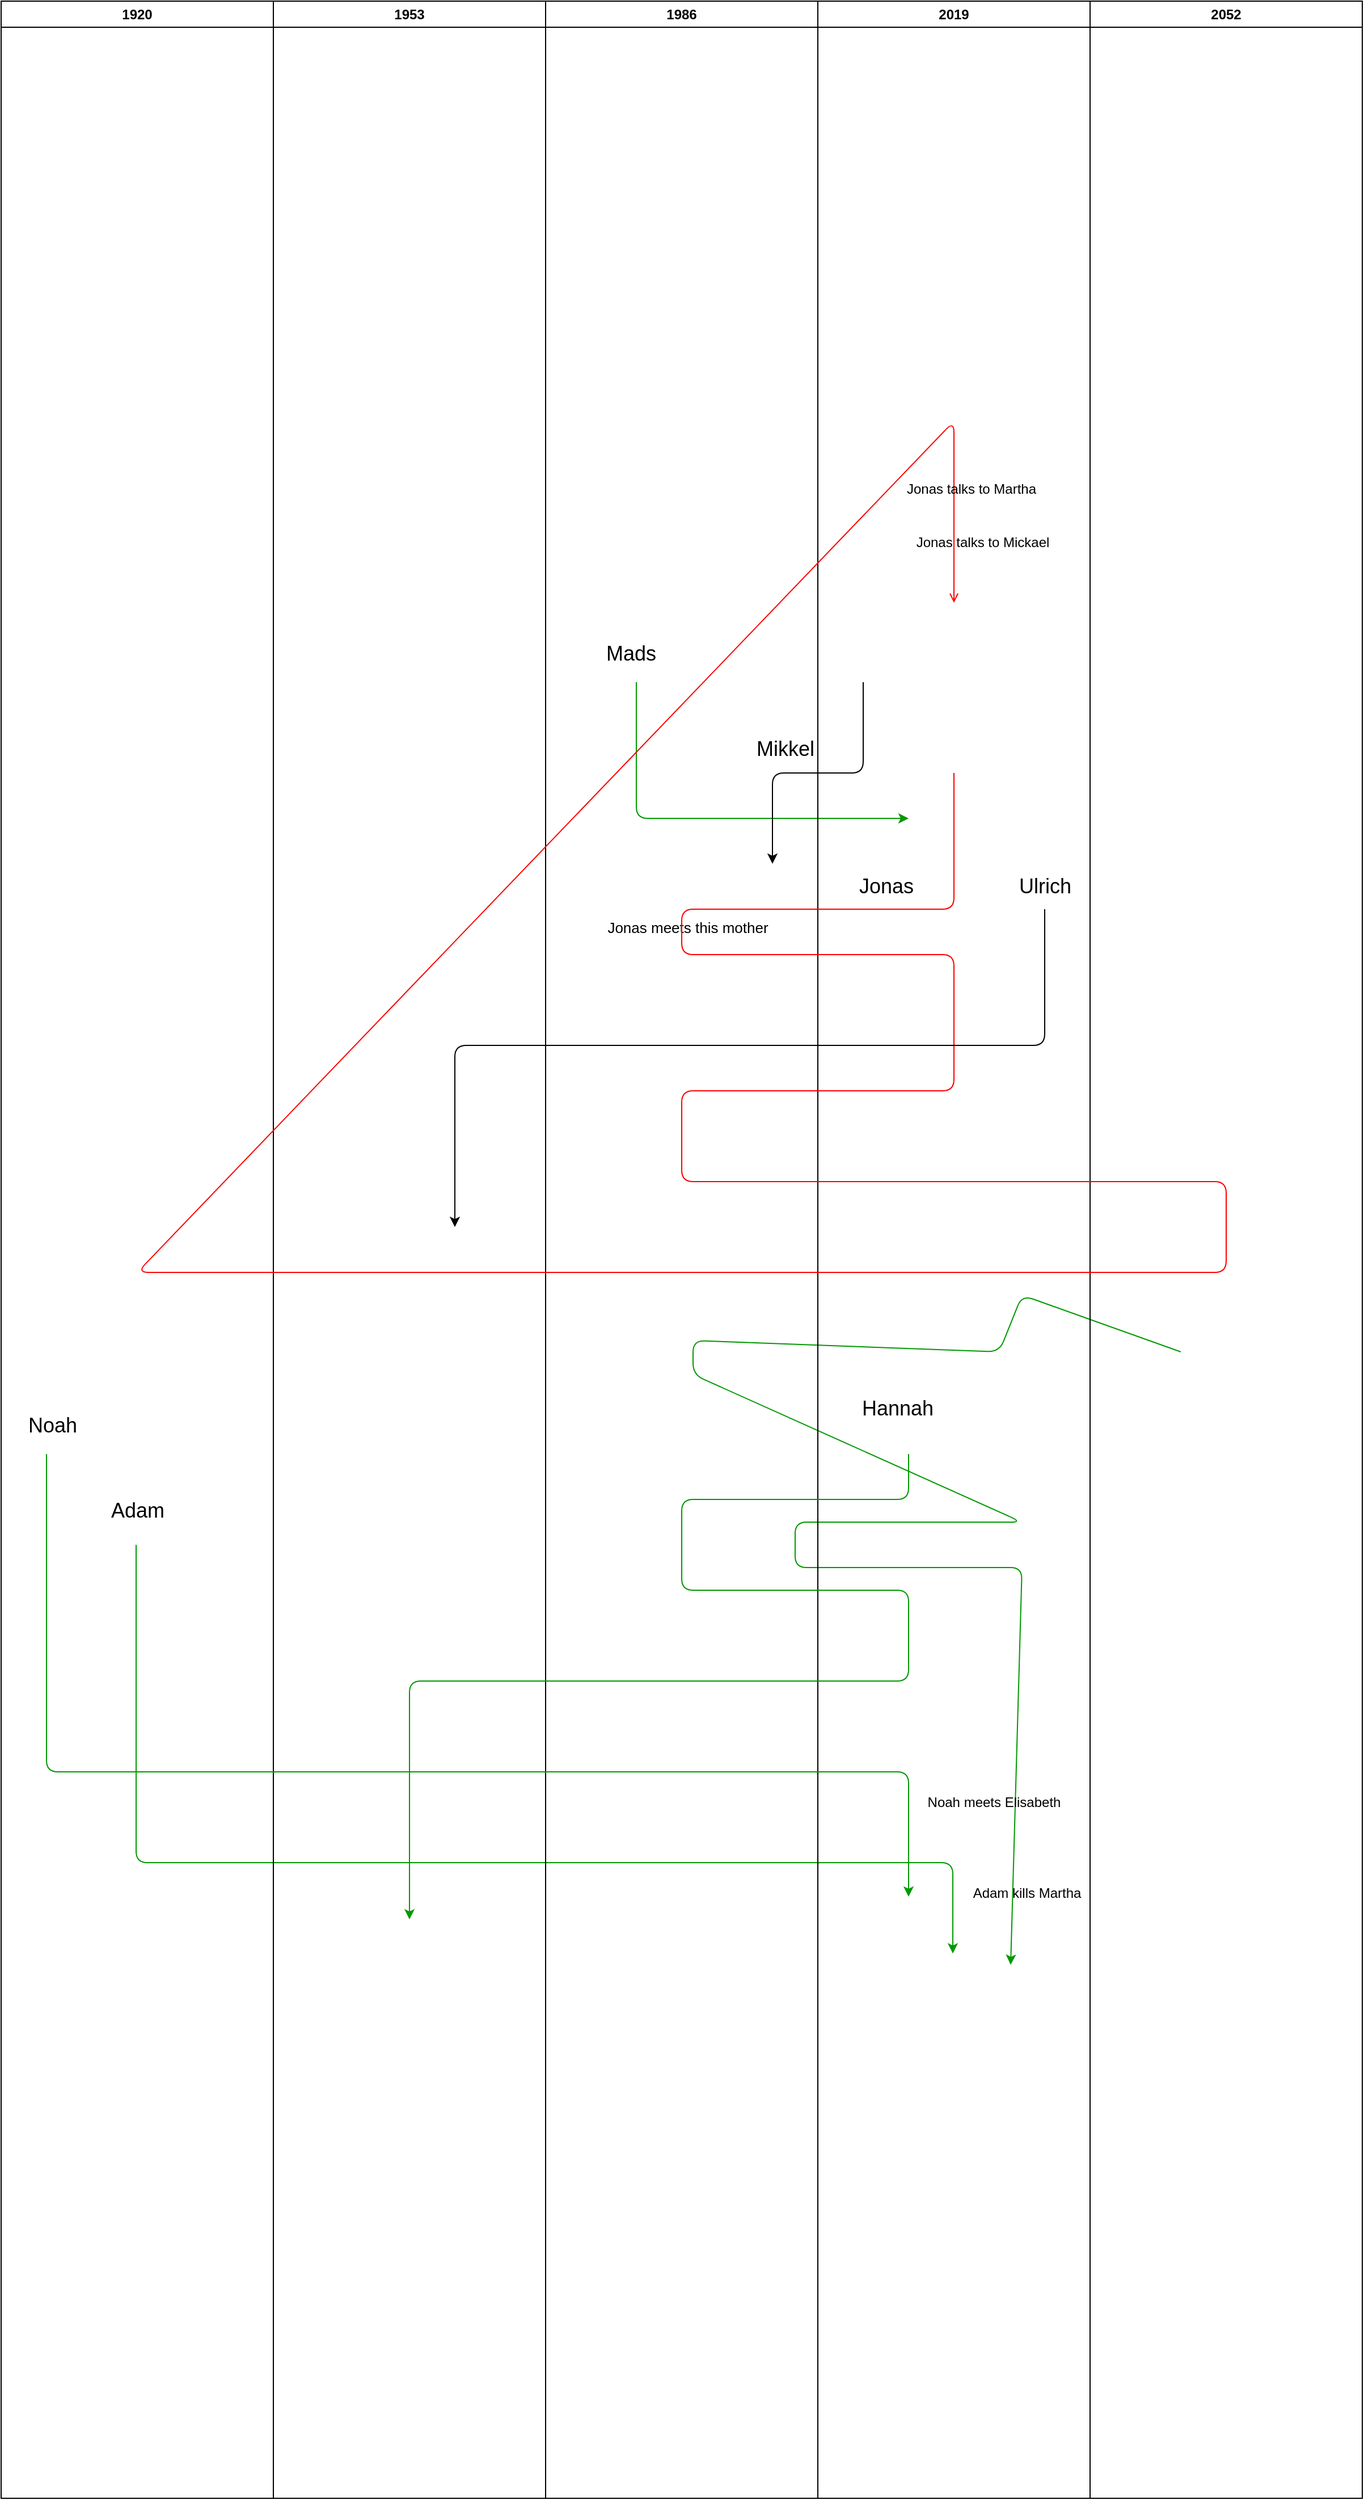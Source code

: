 <mxfile version="12.4.3" type="github" pages="1">
  <diagram name="Page-1" id="e7e014a7-5840-1c2e-5031-d8a46d1fe8dd">
    <mxGraphModel dx="1355" dy="1579" grid="1" gridSize="10" guides="1" tooltips="1" connect="1" arrows="1" fold="1" page="1" pageScale="1" pageWidth="1169" pageHeight="826" background="#ffffff" math="0" shadow="0">
      <root>
        <mxCell id="0"/>
        <mxCell id="1" parent="0"/>
        <mxCell id="2" value="1920" style="swimlane;whiteSpace=wrap;startSize=23;" parent="1" vertex="1">
          <mxGeometry x="200" y="-600" width="240" height="2200" as="geometry"/>
        </mxCell>
        <mxCell id="4Fx-l3T1AfS1Zk8Yr6ho-14" value="" style="endArrow=classic;html=1;fontSize=18;strokeColor=#009900;rounded=1;" edge="1" parent="2">
          <mxGeometry width="50" height="50" relative="1" as="geometry">
            <mxPoint x="119" y="1360" as="sourcePoint"/>
            <mxPoint x="839" y="1720" as="targetPoint"/>
            <Array as="points">
              <mxPoint x="119" y="1640"/>
              <mxPoint x="839" y="1640"/>
            </Array>
          </mxGeometry>
        </mxCell>
        <mxCell id="4Fx-l3T1AfS1Zk8Yr6ho-15" value="Adam" style="text;html=1;align=center;verticalAlign=middle;resizable=0;points=[];;labelBackgroundColor=#ffffff;fontSize=18;" vertex="1" connectable="0" parent="4Fx-l3T1AfS1Zk8Yr6ho-14">
          <mxGeometry x="-0.85" y="3" relative="1" as="geometry">
            <mxPoint x="-2" y="-111" as="offset"/>
          </mxGeometry>
        </mxCell>
        <mxCell id="4Fx-l3T1AfS1Zk8Yr6ho-20" value="Noah" style="text;html=1;align=center;verticalAlign=middle;resizable=0;points=[];;autosize=1;fontSize=18;" vertex="1" parent="2">
          <mxGeometry x="10" y="1240" width="70" height="30" as="geometry"/>
        </mxCell>
        <mxCell id="3" value="1953" style="swimlane;whiteSpace=wrap" parent="1" vertex="1">
          <mxGeometry x="440" y="-600" width="240" height="2200" as="geometry"/>
        </mxCell>
        <mxCell id="4" value="1986" style="swimlane;whiteSpace=wrap" parent="1" vertex="1">
          <mxGeometry x="680" y="-600" width="240" height="2200" as="geometry"/>
        </mxCell>
        <mxCell id="4Fx-l3T1AfS1Zk8Yr6ho-9" value="&lt;p style=&quot;line-height: 70%&quot;&gt;&lt;font style=&quot;font-size: 13px ; line-height: 60%&quot;&gt;Jonas meets&lt;/font&gt;&lt;font style=&quot;font-size: 13px ; line-height: 60%&quot;&gt; this mother&lt;br&gt;&lt;/font&gt;&lt;/p&gt;&lt;p&gt;&lt;/p&gt;" style="text;html=1;align=center;verticalAlign=middle;resizable=0;points=[];;autosize=1;fontSize=18;" vertex="1" parent="4">
          <mxGeometry x="40" y="790" width="170" height="50" as="geometry"/>
        </mxCell>
        <mxCell id="4Fx-l3T1AfS1Zk8Yr6ho-22" value="" style="endArrow=classic;html=1;strokeColor=#009900;fontSize=18;" edge="1" parent="4">
          <mxGeometry width="50" height="50" relative="1" as="geometry">
            <mxPoint x="80" y="600" as="sourcePoint"/>
            <mxPoint x="320" y="720" as="targetPoint"/>
            <Array as="points">
              <mxPoint x="80" y="720"/>
            </Array>
          </mxGeometry>
        </mxCell>
        <mxCell id="4Fx-l3T1AfS1Zk8Yr6ho-23" value="Mads" style="text;html=1;align=center;verticalAlign=middle;resizable=0;points=[];;autosize=1;fontSize=18;" vertex="1" parent="4">
          <mxGeometry x="40" y="560" width="70" height="30" as="geometry"/>
        </mxCell>
        <mxCell id="G8Sm1e-z4Jg3wYjVNRuD-47" value="2052" style="swimlane;whiteSpace=wrap" parent="1" vertex="1">
          <mxGeometry x="1160" y="-600" width="240" height="2200" as="geometry"/>
        </mxCell>
        <mxCell id="4Fx-l3T1AfS1Zk8Yr6ho-24" value="" style="endArrow=classic;html=1;strokeColor=#009900;fontSize=18;" edge="1" parent="G8Sm1e-z4Jg3wYjVNRuD-47">
          <mxGeometry width="50" height="50" relative="1" as="geometry">
            <mxPoint x="80" y="1190" as="sourcePoint"/>
            <mxPoint x="-70" y="1730" as="targetPoint"/>
            <Array as="points">
              <mxPoint x="-60" y="1140"/>
              <mxPoint x="-80" y="1190"/>
              <mxPoint x="-350" y="1180"/>
              <mxPoint x="-350" y="1210"/>
              <mxPoint x="-60" y="1340"/>
              <mxPoint x="-260" y="1340"/>
              <mxPoint x="-260" y="1380"/>
              <mxPoint x="-60" y="1380"/>
            </Array>
          </mxGeometry>
        </mxCell>
        <mxCell id="G8Sm1e-z4Jg3wYjVNRuD-41" value="2019" style="swimlane;whiteSpace=wrap" parent="1" vertex="1">
          <mxGeometry x="920" y="-600" width="240" height="2200" as="geometry"/>
        </mxCell>
        <mxCell id="G8Sm1e-z4Jg3wYjVNRuD-43" value="" style="elbow=vertical;strokeColor=#FF0000;endArrow=open;endFill=1;rounded=1;" parent="G8Sm1e-z4Jg3wYjVNRuD-41" edge="1">
          <mxGeometry width="100" height="100" relative="1" as="geometry">
            <mxPoint x="120" y="680" as="sourcePoint"/>
            <mxPoint x="120" y="530" as="targetPoint"/>
            <Array as="points">
              <mxPoint x="120" y="800"/>
              <mxPoint x="-120" y="800"/>
              <mxPoint x="-120" y="840"/>
              <mxPoint x="120" y="840"/>
              <mxPoint x="120" y="960"/>
              <mxPoint x="-120" y="960"/>
              <mxPoint x="-120" y="1040"/>
              <mxPoint x="360" y="1040"/>
              <mxPoint x="360" y="1120"/>
              <mxPoint x="-600" y="1120"/>
              <mxPoint x="120" y="370"/>
            </Array>
          </mxGeometry>
        </mxCell>
        <mxCell id="G8Sm1e-z4Jg3wYjVNRuD-52" value="Jonas&lt;br style=&quot;font-size: 18px;&quot;&gt;" style="text;html=1;align=center;verticalAlign=middle;resizable=0;points=[];;labelBackgroundColor=#ffffff;fontSize=18;" parent="G8Sm1e-z4Jg3wYjVNRuD-43" vertex="1" connectable="0">
          <mxGeometry x="0.938" y="3" relative="1" as="geometry">
            <mxPoint x="-63.0" y="367.66" as="offset"/>
          </mxGeometry>
        </mxCell>
        <mxCell id="4Fx-l3T1AfS1Zk8Yr6ho-13" value="&lt;font style=&quot;font-size: 12px&quot;&gt;Jonas talks to Mickael&lt;/font&gt;" style="text;html=1;align=center;verticalAlign=middle;resizable=0;points=[];;autosize=1;fontSize=18;" vertex="1" parent="G8Sm1e-z4Jg3wYjVNRuD-41">
          <mxGeometry x="70" y="460" width="150" height="30" as="geometry"/>
        </mxCell>
        <mxCell id="4Fx-l3T1AfS1Zk8Yr6ho-12" value="&lt;font style=&quot;font-size: 12px&quot;&gt;Jonas talks to Martha&lt;/font&gt;" style="text;html=1;align=center;verticalAlign=middle;resizable=0;points=[];;autosize=1;fontSize=18;" vertex="1" parent="G8Sm1e-z4Jg3wYjVNRuD-41">
          <mxGeometry x="60" y="413" width="150" height="30" as="geometry"/>
        </mxCell>
        <mxCell id="4Fx-l3T1AfS1Zk8Yr6ho-16" value="&lt;font style=&quot;font-size: 12px&quot;&gt;Adam kills Martha&lt;br&gt;&lt;/font&gt;" style="text;html=1;align=center;verticalAlign=middle;resizable=0;points=[];;autosize=1;fontSize=18;" vertex="1" parent="G8Sm1e-z4Jg3wYjVNRuD-41">
          <mxGeometry x="119" y="1650" width="130" height="30" as="geometry"/>
        </mxCell>
        <mxCell id="4Fx-l3T1AfS1Zk8Yr6ho-17" value="" style="endArrow=classic;html=1;strokeColor=#009900;fontSize=18;" edge="1" parent="G8Sm1e-z4Jg3wYjVNRuD-41">
          <mxGeometry width="50" height="50" relative="1" as="geometry">
            <mxPoint x="80" y="1280" as="sourcePoint"/>
            <mxPoint x="-360" y="1690" as="targetPoint"/>
            <Array as="points">
              <mxPoint x="80" y="1320"/>
              <mxPoint x="-120" y="1320"/>
              <mxPoint x="-120" y="1400"/>
              <mxPoint x="80" y="1400"/>
              <mxPoint x="80" y="1480"/>
              <mxPoint x="-360" y="1480"/>
            </Array>
          </mxGeometry>
        </mxCell>
        <mxCell id="4Fx-l3T1AfS1Zk8Yr6ho-18" value="Hannah" style="text;html=1;align=center;verticalAlign=middle;resizable=0;points=[];;labelBackgroundColor=#ffffff;fontSize=18;" vertex="1" connectable="0" parent="4Fx-l3T1AfS1Zk8Yr6ho-17">
          <mxGeometry x="-0.867" y="1" relative="1" as="geometry">
            <mxPoint x="33" y="-81" as="offset"/>
          </mxGeometry>
        </mxCell>
        <mxCell id="4Fx-l3T1AfS1Zk8Yr6ho-21" value="&lt;font style=&quot;font-size: 12px&quot;&gt;Noah meets Elisabeth&lt;/font&gt;" style="text;html=1;align=center;verticalAlign=middle;resizable=0;points=[];;autosize=1;fontSize=18;" vertex="1" parent="G8Sm1e-z4Jg3wYjVNRuD-41">
          <mxGeometry x="80" y="1570" width="150" height="30" as="geometry"/>
        </mxCell>
        <mxCell id="4Fx-l3T1AfS1Zk8Yr6ho-4" value="" style="endArrow=classic;html=1;" edge="1" parent="G8Sm1e-z4Jg3wYjVNRuD-41">
          <mxGeometry width="50" height="50" relative="1" as="geometry">
            <mxPoint x="200" y="800" as="sourcePoint"/>
            <mxPoint x="-320" y="1080" as="targetPoint"/>
            <Array as="points">
              <mxPoint x="200" y="920"/>
              <mxPoint x="-320" y="920"/>
            </Array>
          </mxGeometry>
        </mxCell>
        <mxCell id="4Fx-l3T1AfS1Zk8Yr6ho-5" value="&lt;font style=&quot;font-size: 18px&quot;&gt;Ulrich&lt;/font&gt;" style="text;html=1;align=center;verticalAlign=middle;resizable=0;points=[];;labelBackgroundColor=#ffffff;" vertex="1" connectable="0" parent="4Fx-l3T1AfS1Zk8Yr6ho-4">
          <mxGeometry x="0.071" y="-2" relative="1" as="geometry">
            <mxPoint x="308" y="-138" as="offset"/>
          </mxGeometry>
        </mxCell>
        <mxCell id="4Fx-l3T1AfS1Zk8Yr6ho-6" value="" style="endArrow=classic;html=1;" edge="1" parent="1">
          <mxGeometry width="50" height="50" relative="1" as="geometry">
            <mxPoint x="960" as="sourcePoint"/>
            <mxPoint x="880" y="160" as="targetPoint"/>
            <Array as="points">
              <mxPoint x="960" y="80"/>
              <mxPoint x="880" y="80"/>
            </Array>
          </mxGeometry>
        </mxCell>
        <mxCell id="4Fx-l3T1AfS1Zk8Yr6ho-7" value="Mikkel" style="text;html=1;align=center;verticalAlign=middle;resizable=0;points=[];;labelBackgroundColor=#ffffff;fontSize=18;" vertex="1" connectable="0" parent="4Fx-l3T1AfS1Zk8Yr6ho-6">
          <mxGeometry x="0.333" y="1" relative="1" as="geometry">
            <mxPoint x="10" y="-21" as="offset"/>
          </mxGeometry>
        </mxCell>
        <mxCell id="4Fx-l3T1AfS1Zk8Yr6ho-19" value="" style="endArrow=classic;html=1;strokeColor=#009900;fontSize=18;" edge="1" parent="1">
          <mxGeometry width="50" height="50" relative="1" as="geometry">
            <mxPoint x="240" y="680" as="sourcePoint"/>
            <mxPoint x="1000" y="1070" as="targetPoint"/>
            <Array as="points">
              <mxPoint x="240" y="960"/>
              <mxPoint x="1000" y="960"/>
            </Array>
          </mxGeometry>
        </mxCell>
      </root>
    </mxGraphModel>
  </diagram>
</mxfile>
